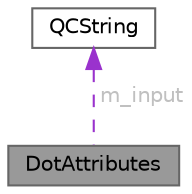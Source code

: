 digraph "DotAttributes"
{
 // INTERACTIVE_SVG=YES
 // LATEX_PDF_SIZE
  bgcolor="transparent";
  edge [fontname=Helvetica,fontsize=10,labelfontname=Helvetica,labelfontsize=10];
  node [fontname=Helvetica,fontsize=10,shape=box,height=0.2,width=0.4];
  Node1 [label="DotAttributes",height=0.2,width=0.4,color="gray40", fillcolor="grey60", style="filled", fontcolor="black",tooltip="Class representing an attribute list of a dot graph object."];
  Node2 -> Node1 [dir="back",color="darkorchid3",style="dashed",label=" m_input",fontcolor="grey" ];
  Node2 [label="QCString",height=0.2,width=0.4,color="gray40", fillcolor="white", style="filled",URL="$d9/d45/class_q_c_string.html",tooltip="This is an alternative implementation of QCString."];
}
